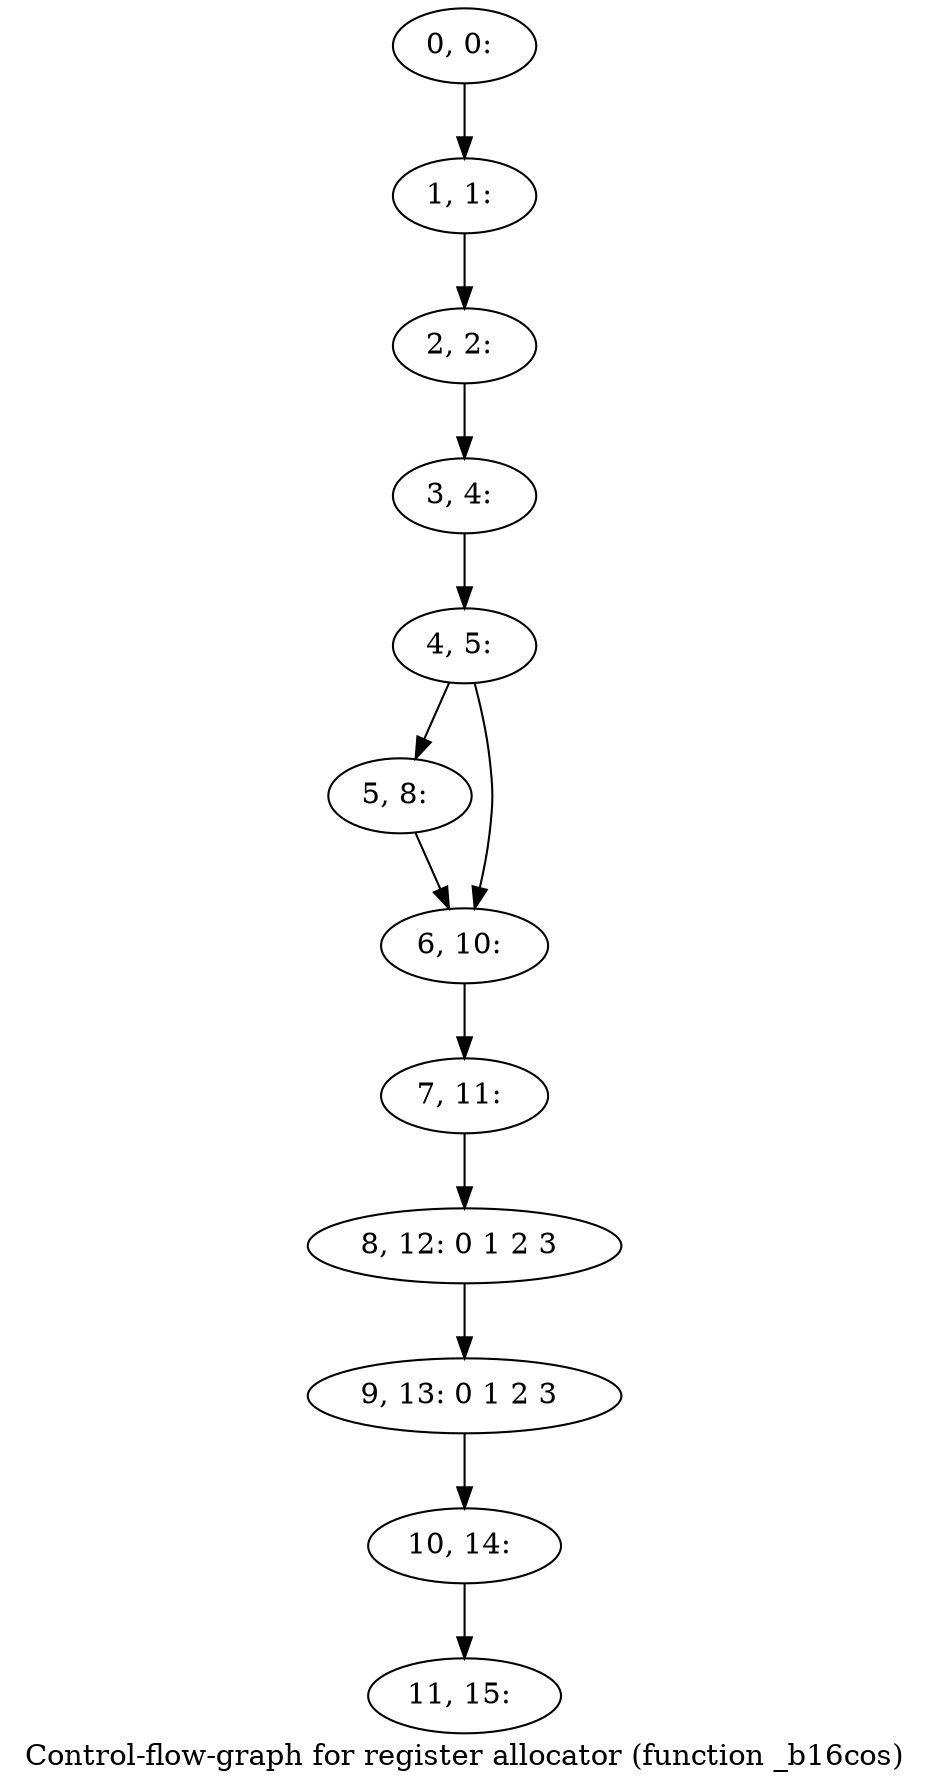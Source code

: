 digraph G {
graph [label="Control-flow-graph for register allocator (function _b16cos)"]
0[label="0, 0: "];
1[label="1, 1: "];
2[label="2, 2: "];
3[label="3, 4: "];
4[label="4, 5: "];
5[label="5, 8: "];
6[label="6, 10: "];
7[label="7, 11: "];
8[label="8, 12: 0 1 2 3 "];
9[label="9, 13: 0 1 2 3 "];
10[label="10, 14: "];
11[label="11, 15: "];
0->1 ;
1->2 ;
2->3 ;
3->4 ;
4->5 ;
4->6 ;
5->6 ;
6->7 ;
7->8 ;
8->9 ;
9->10 ;
10->11 ;
}

